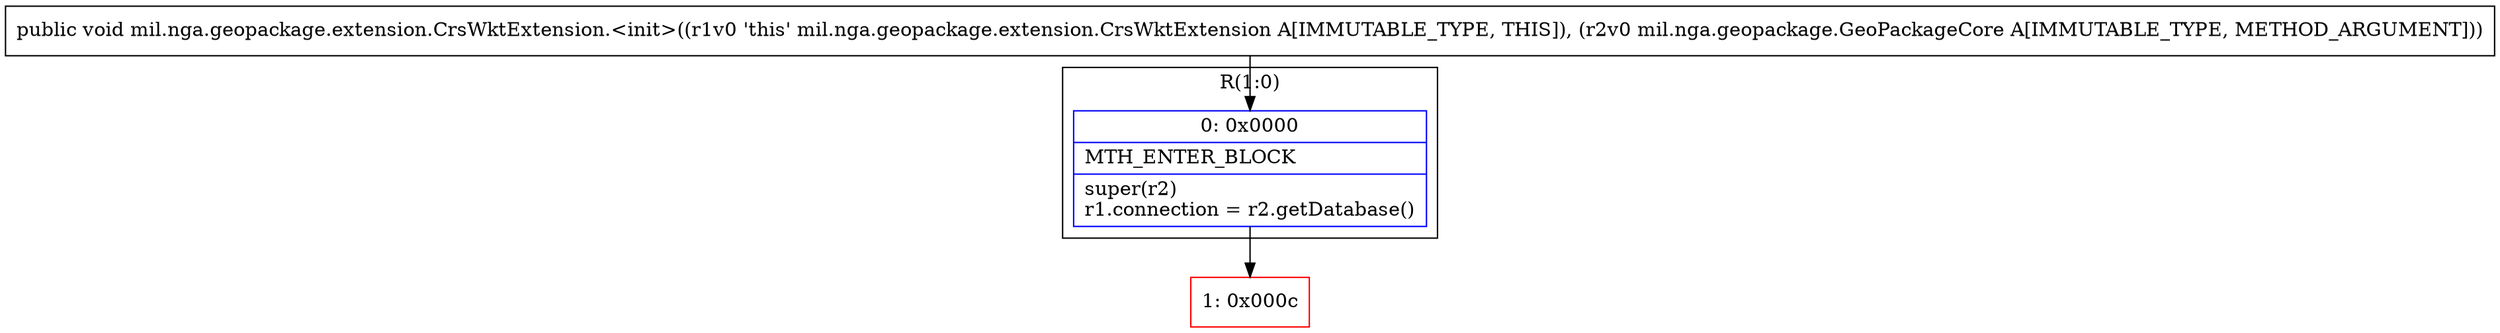 digraph "CFG formil.nga.geopackage.extension.CrsWktExtension.\<init\>(Lmil\/nga\/geopackage\/GeoPackageCore;)V" {
subgraph cluster_Region_1856898819 {
label = "R(1:0)";
node [shape=record,color=blue];
Node_0 [shape=record,label="{0\:\ 0x0000|MTH_ENTER_BLOCK\l|super(r2)\lr1.connection = r2.getDatabase()\l}"];
}
Node_1 [shape=record,color=red,label="{1\:\ 0x000c}"];
MethodNode[shape=record,label="{public void mil.nga.geopackage.extension.CrsWktExtension.\<init\>((r1v0 'this' mil.nga.geopackage.extension.CrsWktExtension A[IMMUTABLE_TYPE, THIS]), (r2v0 mil.nga.geopackage.GeoPackageCore A[IMMUTABLE_TYPE, METHOD_ARGUMENT])) }"];
MethodNode -> Node_0;
Node_0 -> Node_1;
}

